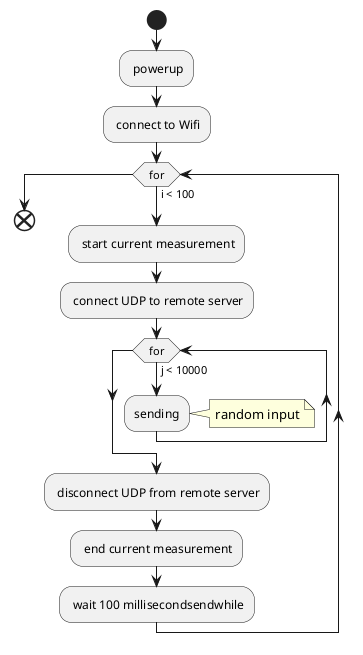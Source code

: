 @startuml udp
start
: powerup;
: connect to Wifi;
while (for) is (i < 100)
    : start current measurement;
    : connect UDP to remote server;
    while (for) is (j < 10000)
        :sending;
        note right
            random input
        end note
    endwhile
    : disconnect UDP from remote server;
    : end current measurement;
    : wait 100 millisecondsendwhile;
endwhile
end
@enduml
